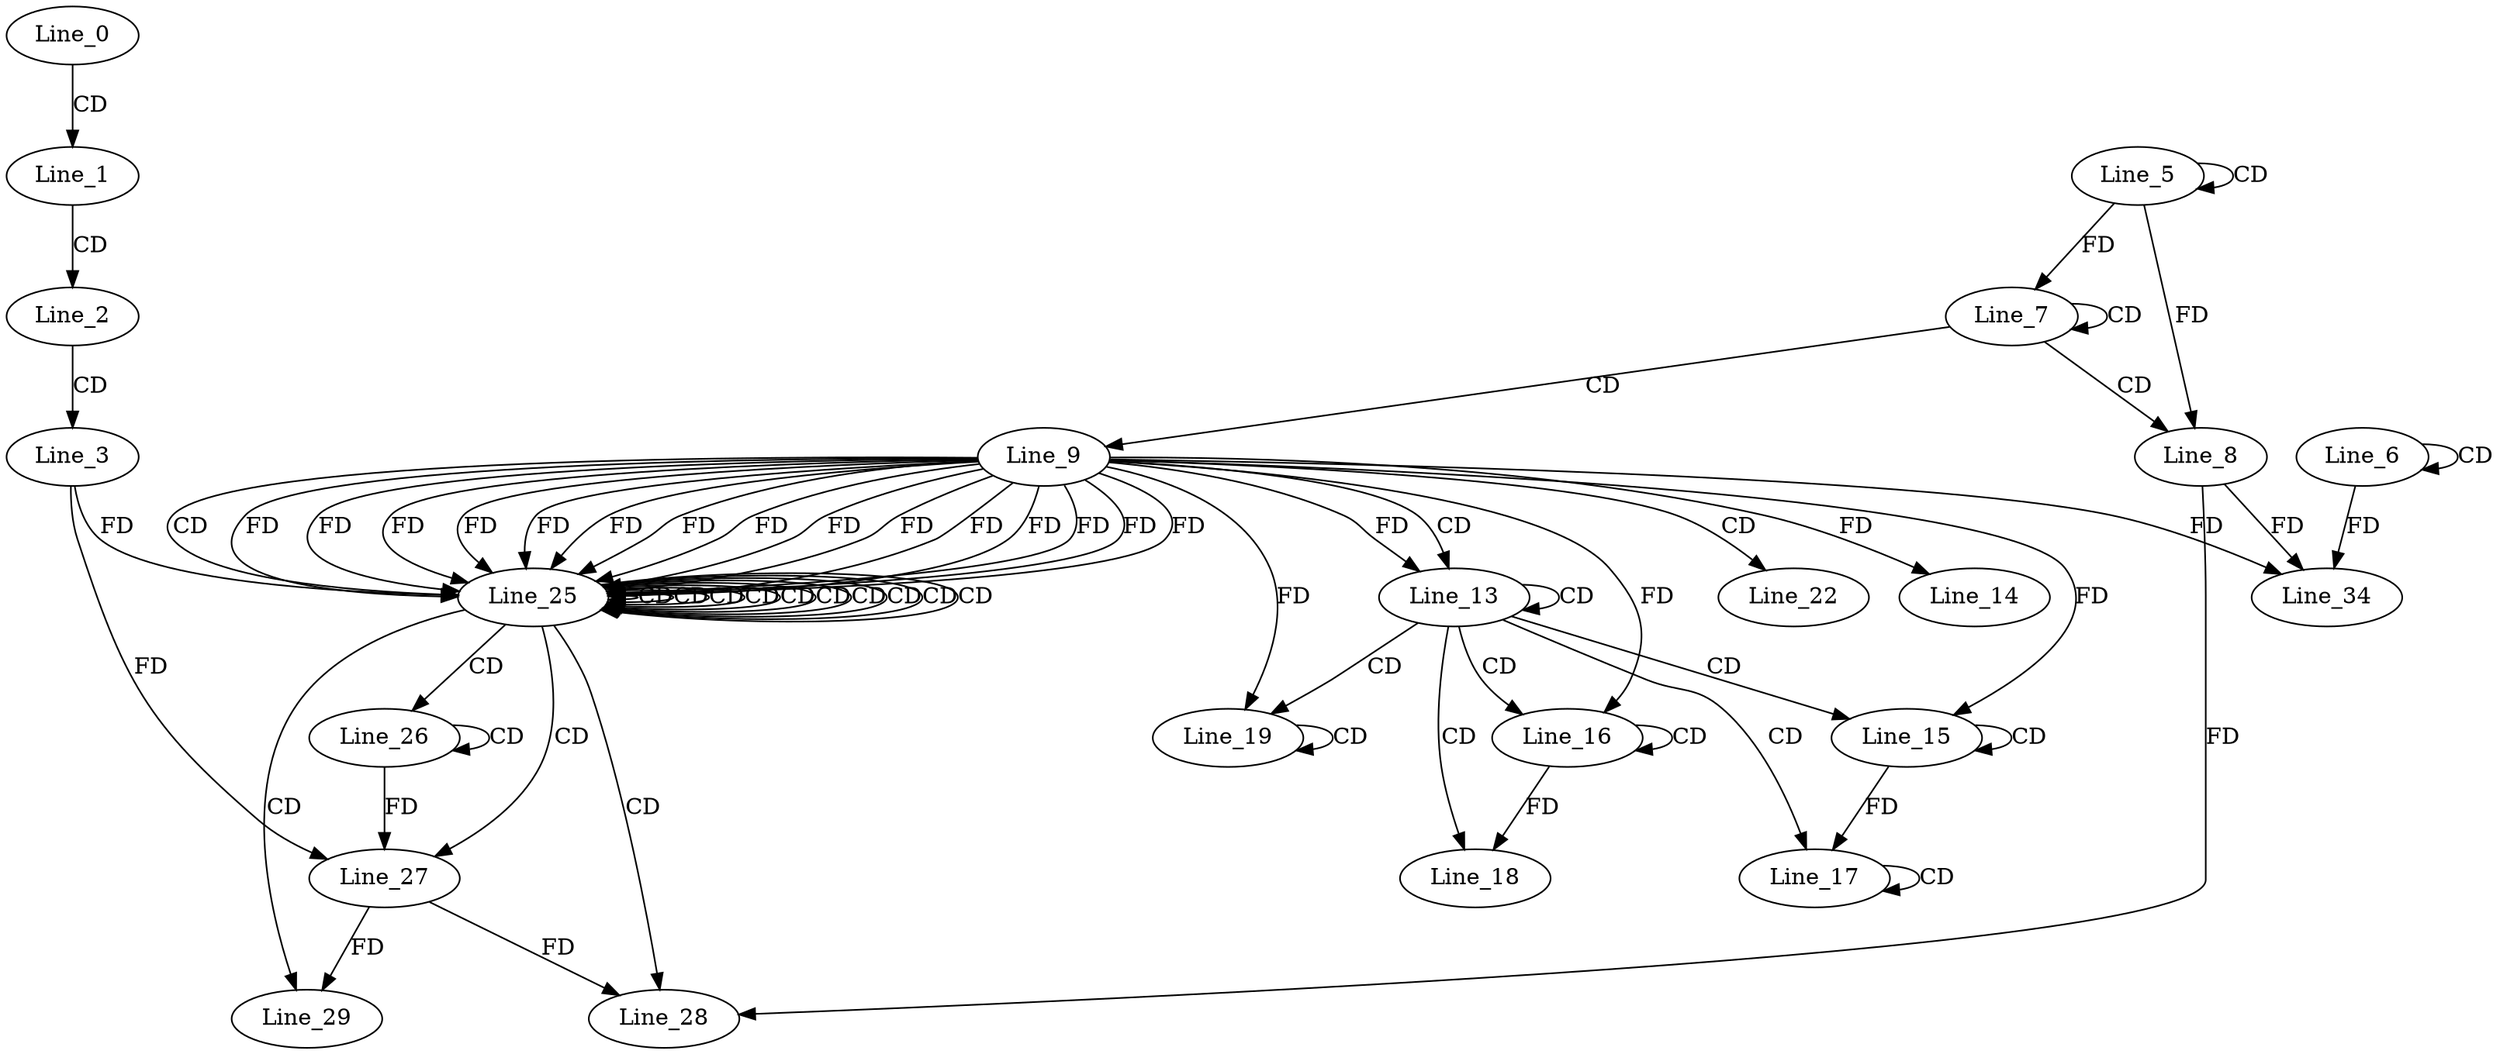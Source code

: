 digraph G {
  Line_0;
  Line_1;
  Line_2;
  Line_3;
  Line_5;
  Line_5;
  Line_6;
  Line_6;
  Line_7;
  Line_7;
  Line_8;
  Line_8;
  Line_9;
  Line_9;
  Line_13;
  Line_13;
  Line_14;
  Line_15;
  Line_15;
  Line_16;
  Line_16;
  Line_17;
  Line_17;
  Line_17;
  Line_18;
  Line_18;
  Line_19;
  Line_19;
  Line_19;
  Line_19;
  Line_19;
  Line_9;
  Line_22;
  Line_9;
  Line_25;
  Line_25;
  Line_25;
  Line_25;
  Line_25;
  Line_25;
  Line_25;
  Line_25;
  Line_25;
  Line_25;
  Line_25;
  Line_26;
  Line_26;
  Line_27;
  Line_27;
  Line_28;
  Line_28;
  Line_29;
  Line_34;
  Line_34;
  Line_0 -> Line_1 [ label="CD" ];
  Line_1 -> Line_2 [ label="CD" ];
  Line_2 -> Line_3 [ label="CD" ];
  Line_5 -> Line_5 [ label="CD" ];
  Line_6 -> Line_6 [ label="CD" ];
  Line_7 -> Line_7 [ label="CD" ];
  Line_5 -> Line_7 [ label="FD" ];
  Line_7 -> Line_8 [ label="CD" ];
  Line_5 -> Line_8 [ label="FD" ];
  Line_7 -> Line_9 [ label="CD" ];
  Line_9 -> Line_13 [ label="CD" ];
  Line_13 -> Line_13 [ label="CD" ];
  Line_9 -> Line_13 [ label="FD" ];
  Line_9 -> Line_14 [ label="FD" ];
  Line_13 -> Line_15 [ label="CD" ];
  Line_15 -> Line_15 [ label="CD" ];
  Line_9 -> Line_15 [ label="FD" ];
  Line_13 -> Line_16 [ label="CD" ];
  Line_16 -> Line_16 [ label="CD" ];
  Line_9 -> Line_16 [ label="FD" ];
  Line_13 -> Line_17 [ label="CD" ];
  Line_17 -> Line_17 [ label="CD" ];
  Line_15 -> Line_17 [ label="FD" ];
  Line_13 -> Line_18 [ label="CD" ];
  Line_16 -> Line_18 [ label="FD" ];
  Line_13 -> Line_19 [ label="CD" ];
  Line_9 -> Line_19 [ label="FD" ];
  Line_19 -> Line_19 [ label="CD" ];
  Line_9 -> Line_22 [ label="CD" ];
  Line_9 -> Line_25 [ label="CD" ];
  Line_9 -> Line_25 [ label="FD" ];
  Line_25 -> Line_25 [ label="CD" ];
  Line_9 -> Line_25 [ label="FD" ];
  Line_9 -> Line_25 [ label="FD" ];
  Line_25 -> Line_25 [ label="CD" ];
  Line_3 -> Line_25 [ label="FD" ];
  Line_25 -> Line_25 [ label="CD" ];
  Line_9 -> Line_25 [ label="FD" ];
  Line_9 -> Line_25 [ label="FD" ];
  Line_25 -> Line_25 [ label="CD" ];
  Line_9 -> Line_25 [ label="FD" ];
  Line_9 -> Line_25 [ label="FD" ];
  Line_25 -> Line_25 [ label="CD" ];
  Line_25 -> Line_25 [ label="CD" ];
  Line_9 -> Line_25 [ label="FD" ];
  Line_9 -> Line_25 [ label="FD" ];
  Line_25 -> Line_25 [ label="CD" ];
  Line_9 -> Line_25 [ label="FD" ];
  Line_9 -> Line_25 [ label="FD" ];
  Line_25 -> Line_25 [ label="CD" ];
  Line_25 -> Line_25 [ label="CD" ];
  Line_9 -> Line_25 [ label="FD" ];
  Line_9 -> Line_25 [ label="FD" ];
  Line_25 -> Line_25 [ label="CD" ];
  Line_9 -> Line_25 [ label="FD" ];
  Line_9 -> Line_25 [ label="FD" ];
  Line_25 -> Line_26 [ label="CD" ];
  Line_26 -> Line_26 [ label="CD" ];
  Line_25 -> Line_27 [ label="CD" ];
  Line_3 -> Line_27 [ label="FD" ];
  Line_26 -> Line_27 [ label="FD" ];
  Line_25 -> Line_28 [ label="CD" ];
  Line_27 -> Line_28 [ label="FD" ];
  Line_8 -> Line_28 [ label="FD" ];
  Line_25 -> Line_29 [ label="CD" ];
  Line_27 -> Line_29 [ label="FD" ];
  Line_6 -> Line_34 [ label="FD" ];
  Line_9 -> Line_34 [ label="FD" ];
  Line_8 -> Line_34 [ label="FD" ];
}
